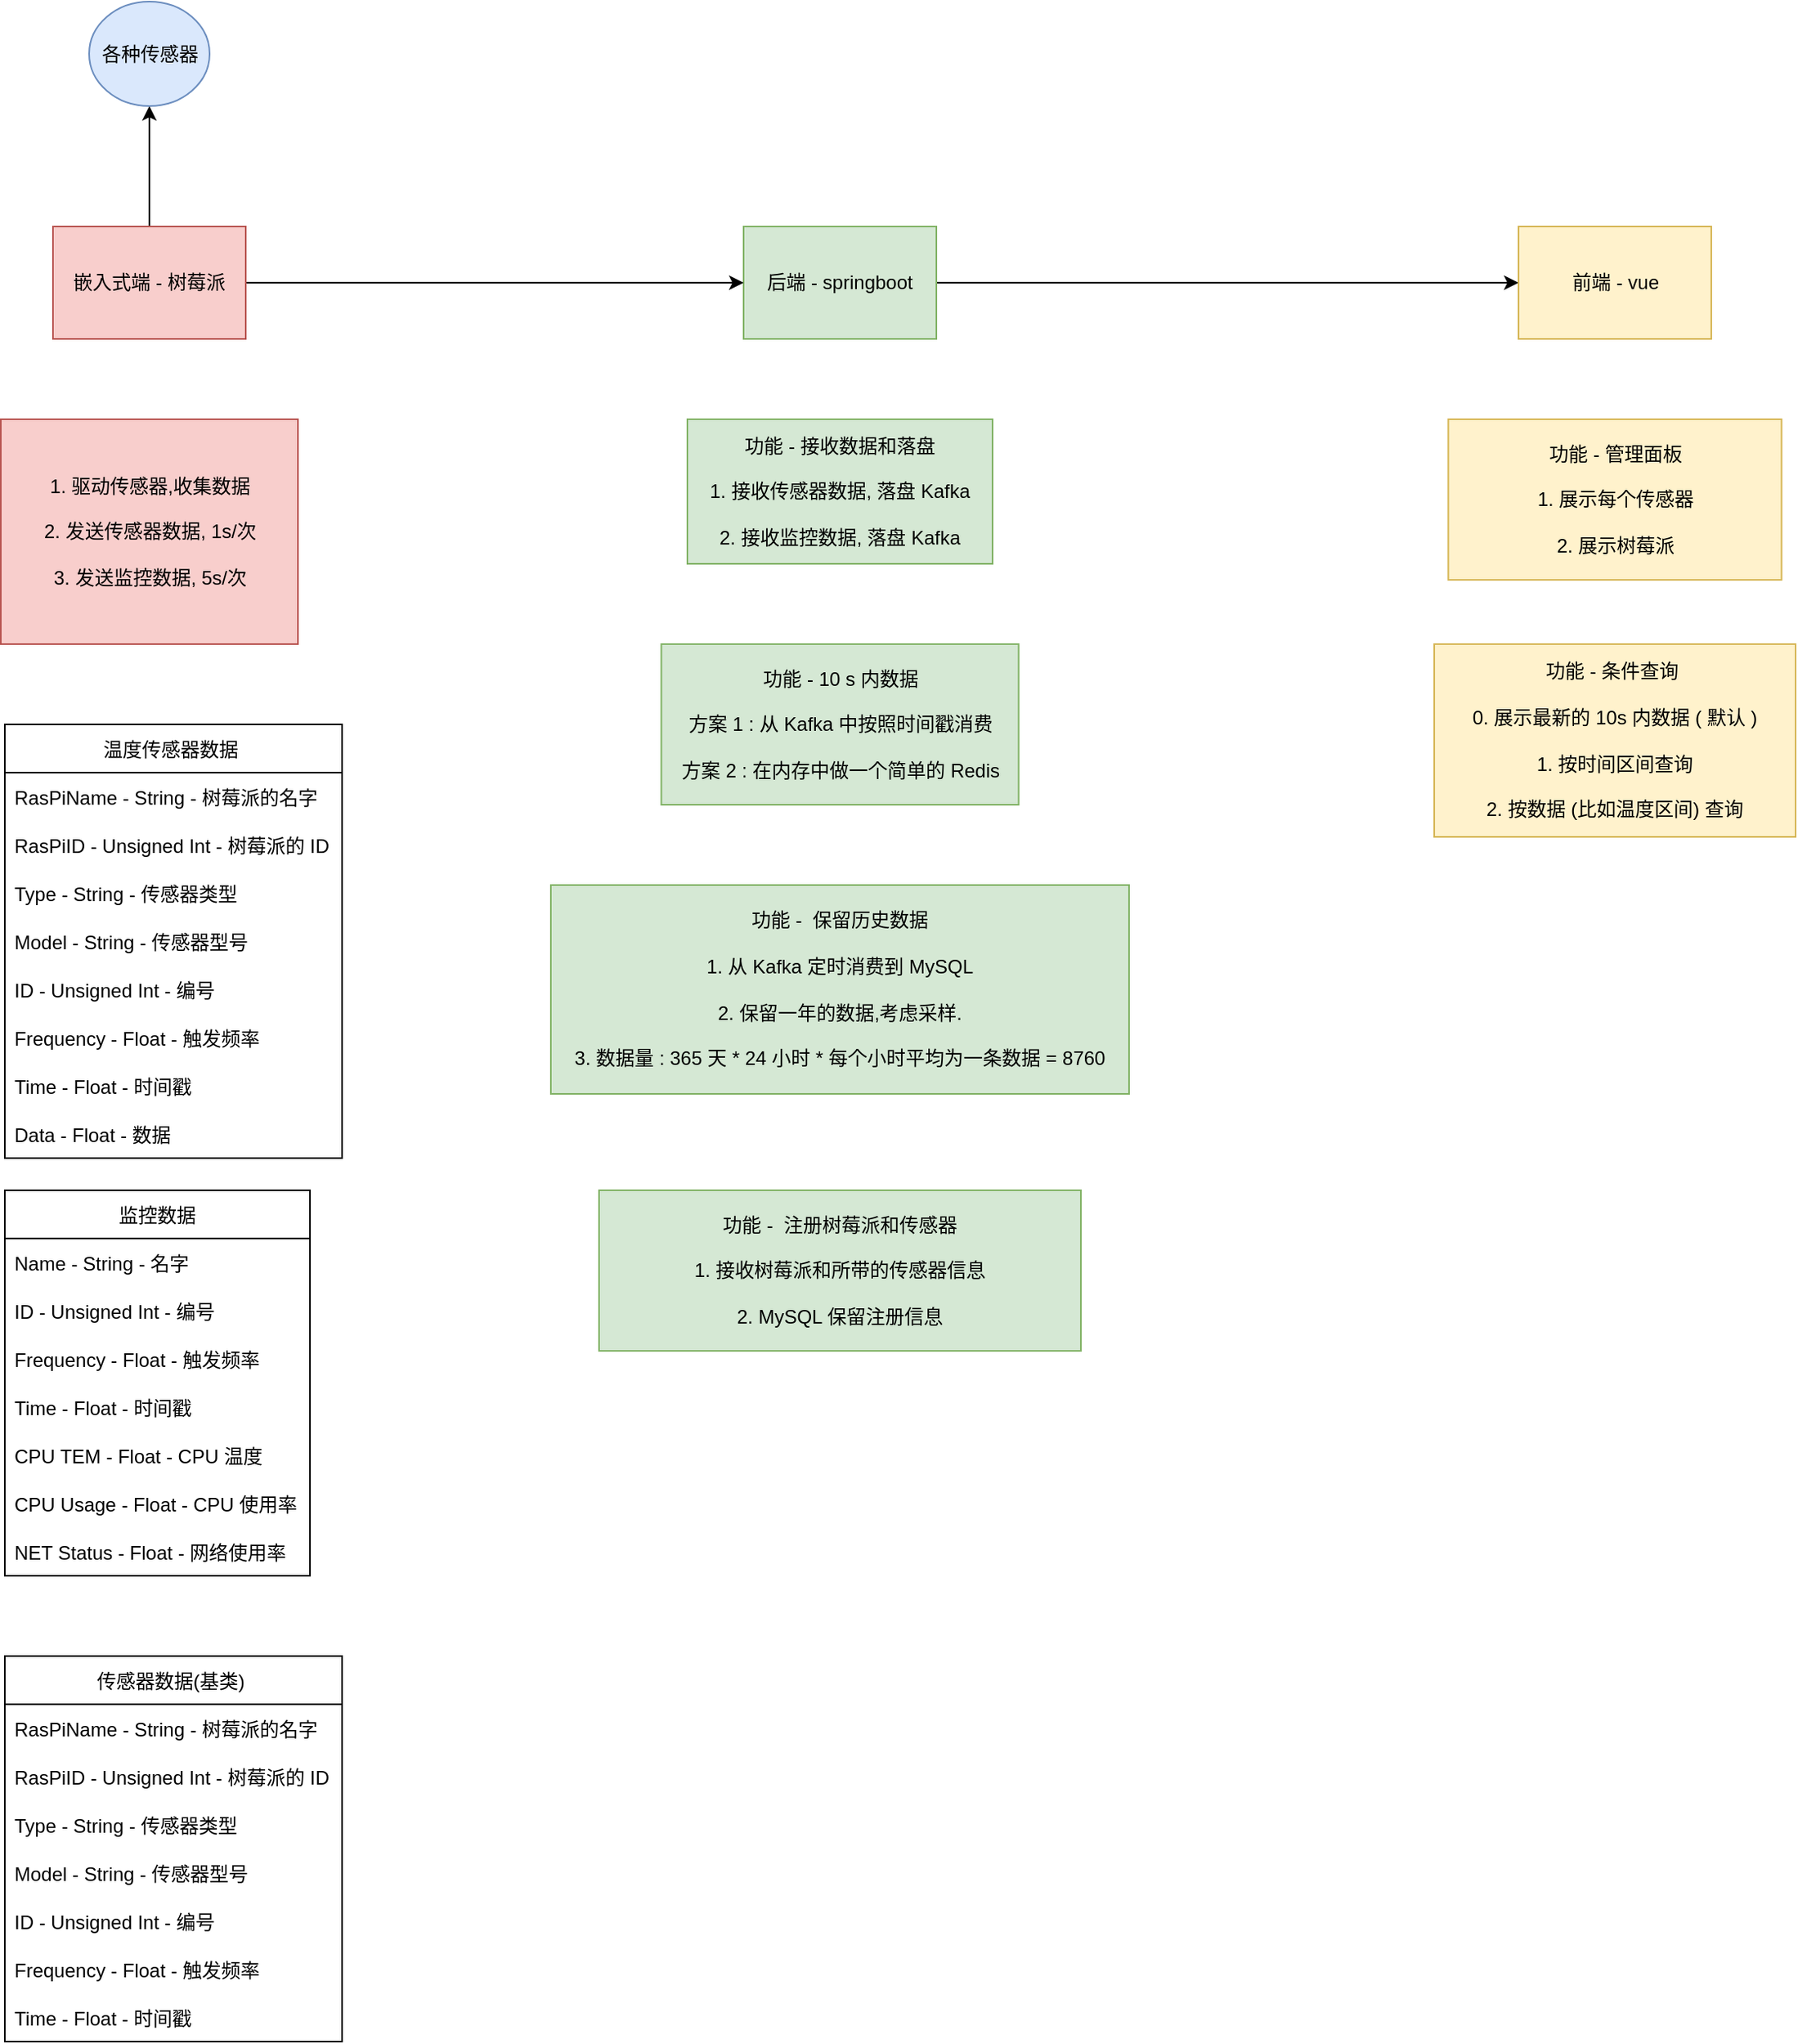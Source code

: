 <mxfile version="20.0.4" type="github">
  <diagram id="Cht4ok0Wk56tueQbOjkq" name="Page-1">
    <mxGraphModel dx="731" dy="428" grid="1" gridSize="10" guides="1" tooltips="1" connect="1" arrows="1" fold="1" page="1" pageScale="1" pageWidth="827" pageHeight="1169" math="0" shadow="0">
      <root>
        <mxCell id="0" />
        <mxCell id="1" parent="0" />
        <mxCell id="pxeNSs_42EhZOkFYyFny-7" value="" style="edgeStyle=orthogonalEdgeStyle;rounded=0;orthogonalLoop=1;jettySize=auto;html=1;" parent="1" source="9LxuOlLsE_SA18dy_-Iz-1" target="pxeNSs_42EhZOkFYyFny-6" edge="1">
          <mxGeometry relative="1" as="geometry" />
        </mxCell>
        <mxCell id="9LxuOlLsE_SA18dy_-Iz-1" value="后端 - springboot" style="rounded=0;whiteSpace=wrap;html=1;fillColor=#d5e8d4;strokeColor=#82b366;" parent="1" vertex="1">
          <mxGeometry x="470" y="200" width="120" height="70" as="geometry" />
        </mxCell>
        <mxCell id="pxeNSs_42EhZOkFYyFny-3" style="edgeStyle=orthogonalEdgeStyle;rounded=0;orthogonalLoop=1;jettySize=auto;html=1;" parent="1" source="pxeNSs_42EhZOkFYyFny-2" target="9LxuOlLsE_SA18dy_-Iz-1" edge="1">
          <mxGeometry relative="1" as="geometry" />
        </mxCell>
        <mxCell id="pxeNSs_42EhZOkFYyFny-5" value="" style="edgeStyle=orthogonalEdgeStyle;rounded=0;orthogonalLoop=1;jettySize=auto;html=1;" parent="1" source="pxeNSs_42EhZOkFYyFny-2" target="pxeNSs_42EhZOkFYyFny-4" edge="1">
          <mxGeometry relative="1" as="geometry" />
        </mxCell>
        <mxCell id="pxeNSs_42EhZOkFYyFny-2" value="嵌入式端 - 树莓派" style="rounded=0;whiteSpace=wrap;html=1;fillColor=#f8cecc;strokeColor=#b85450;" parent="1" vertex="1">
          <mxGeometry x="40" y="200" width="120" height="70" as="geometry" />
        </mxCell>
        <mxCell id="pxeNSs_42EhZOkFYyFny-4" value="各种传感器" style="ellipse;whiteSpace=wrap;html=1;fillColor=#dae8fc;strokeColor=#6c8ebf;rounded=0;" parent="1" vertex="1">
          <mxGeometry x="62.5" y="60" width="75" height="65" as="geometry" />
        </mxCell>
        <mxCell id="pxeNSs_42EhZOkFYyFny-6" value="前端 - vue" style="whiteSpace=wrap;html=1;fillColor=#fff2cc;strokeColor=#d6b656;rounded=0;" parent="1" vertex="1">
          <mxGeometry x="952.5" y="200" width="120" height="70" as="geometry" />
        </mxCell>
        <mxCell id="pxeNSs_42EhZOkFYyFny-8" value="1. 驱动传感器,收集数据&lt;br&gt;&lt;br&gt;2. 发送传感器数据, 1s/次&lt;br&gt;&lt;br&gt;3. 发送监控数据, 5s/次" style="rounded=0;whiteSpace=wrap;html=1;fillColor=#f8cecc;strokeColor=#b85450;" parent="1" vertex="1">
          <mxGeometry x="7.5" y="320" width="185" height="140" as="geometry" />
        </mxCell>
        <mxCell id="pxeNSs_42EhZOkFYyFny-13" value="功能 - 接收数据和落盘&lt;br&gt;&lt;br&gt;1. 接收传感器数据, 落盘 Kafka&lt;br&gt;&lt;br&gt;2. 接收监控数据, 落盘 Kafka" style="rounded=0;whiteSpace=wrap;html=1;fillColor=#d5e8d4;strokeColor=#82b366;" parent="1" vertex="1">
          <mxGeometry x="435" y="320" width="190" height="90" as="geometry" />
        </mxCell>
        <mxCell id="pxeNSs_42EhZOkFYyFny-15" value="功能 - 10 s 内数据&lt;br&gt;&lt;br&gt;方案 1 : 从 Kafka 中按照时间戳消费&lt;br&gt;&lt;br&gt;方案 2 : 在内存中做一个简单的 Redis" style="rounded=0;whiteSpace=wrap;html=1;fillColor=#d5e8d4;strokeColor=#82b366;" parent="1" vertex="1">
          <mxGeometry x="418.75" y="460" width="222.5" height="100" as="geometry" />
        </mxCell>
        <mxCell id="pxeNSs_42EhZOkFYyFny-16" value="功能 - 管理面板&lt;br&gt;&lt;br&gt;1. 展示每个传感器&lt;br&gt;&lt;br&gt;2. 展示树莓派" style="whiteSpace=wrap;html=1;fillColor=#fff2cc;strokeColor=#d6b656;rounded=0;" parent="1" vertex="1">
          <mxGeometry x="908.75" y="320" width="207.5" height="100" as="geometry" />
        </mxCell>
        <mxCell id="pxeNSs_42EhZOkFYyFny-17" value="功能 -&amp;nbsp; 保留历史数据&lt;br&gt;&lt;br&gt;1. 从 Kafka 定时消费到 MySQL&lt;br&gt;&lt;br&gt;2. 保留一年的数据,考虑采样.&lt;br&gt;&lt;br&gt;3. 数据量 : 365 天 * 24 小时 * 每个小时平均为一条数据 = 8760" style="rounded=0;whiteSpace=wrap;html=1;fillColor=#d5e8d4;strokeColor=#82b366;" parent="1" vertex="1">
          <mxGeometry x="350" y="610" width="360" height="130" as="geometry" />
        </mxCell>
        <mxCell id="pxeNSs_42EhZOkFYyFny-18" value="功能 - 条件查询&amp;nbsp;&lt;br&gt;&lt;br&gt;0. 展示最新的 10s 内数据 ( 默认 )&lt;br&gt;&lt;br&gt;1. 按时间区间查询&lt;br&gt;&lt;br&gt;2. 按数据 (比如温度区间) 查询" style="whiteSpace=wrap;html=1;fillColor=#fff2cc;strokeColor=#d6b656;rounded=0;" parent="1" vertex="1">
          <mxGeometry x="900" y="460" width="225" height="120" as="geometry" />
        </mxCell>
        <mxCell id="8SJZ8MJIFTa2VHCM2vhK-2" value="温度传感器数据 " style="swimlane;fontStyle=0;childLayout=stackLayout;horizontal=1;startSize=30;horizontalStack=0;resizeParent=1;resizeParentMax=0;resizeLast=0;collapsible=1;marginBottom=0;" parent="1" vertex="1">
          <mxGeometry x="10" y="510" width="210" height="270" as="geometry" />
        </mxCell>
        <mxCell id="ZInBEveiPSGArA7NyB_d-1" value="RasPiName - String - 树莓派的名字" style="text;strokeColor=none;fillColor=none;align=left;verticalAlign=middle;spacingLeft=4;spacingRight=4;overflow=hidden;points=[[0,0.5],[1,0.5]];portConstraint=eastwest;rotatable=0;" parent="8SJZ8MJIFTa2VHCM2vhK-2" vertex="1">
          <mxGeometry y="30" width="210" height="30" as="geometry" />
        </mxCell>
        <mxCell id="ZInBEveiPSGArA7NyB_d-2" value="RasPiID - Unsigned Int - 树莓派的 ID" style="text;strokeColor=none;fillColor=none;align=left;verticalAlign=middle;spacingLeft=4;spacingRight=4;overflow=hidden;points=[[0,0.5],[1,0.5]];portConstraint=eastwest;rotatable=0;" parent="8SJZ8MJIFTa2VHCM2vhK-2" vertex="1">
          <mxGeometry y="60" width="210" height="30" as="geometry" />
        </mxCell>
        <mxCell id="8SJZ8MJIFTa2VHCM2vhK-3" value="Type - String - 传感器类型" style="text;strokeColor=none;fillColor=none;align=left;verticalAlign=middle;spacingLeft=4;spacingRight=4;overflow=hidden;points=[[0,0.5],[1,0.5]];portConstraint=eastwest;rotatable=0;" parent="8SJZ8MJIFTa2VHCM2vhK-2" vertex="1">
          <mxGeometry y="90" width="210" height="30" as="geometry" />
        </mxCell>
        <mxCell id="ZInBEveiPSGArA7NyB_d-4" value="Model - String - 传感器型号" style="text;strokeColor=none;fillColor=none;align=left;verticalAlign=middle;spacingLeft=4;spacingRight=4;overflow=hidden;points=[[0,0.5],[1,0.5]];portConstraint=eastwest;rotatable=0;" parent="8SJZ8MJIFTa2VHCM2vhK-2" vertex="1">
          <mxGeometry y="120" width="210" height="30" as="geometry" />
        </mxCell>
        <mxCell id="8SJZ8MJIFTa2VHCM2vhK-4" value="ID - Unsigned Int - 编号" style="text;strokeColor=none;fillColor=none;align=left;verticalAlign=middle;spacingLeft=4;spacingRight=4;overflow=hidden;points=[[0,0.5],[1,0.5]];portConstraint=eastwest;rotatable=0;" parent="8SJZ8MJIFTa2VHCM2vhK-2" vertex="1">
          <mxGeometry y="150" width="210" height="30" as="geometry" />
        </mxCell>
        <mxCell id="iH4tQgb9thjOPp_46ZLu-1" value="Frequency - Float - 触发频率" style="text;strokeColor=none;fillColor=none;align=left;verticalAlign=middle;spacingLeft=4;spacingRight=4;overflow=hidden;points=[[0,0.5],[1,0.5]];portConstraint=eastwest;rotatable=0;" vertex="1" parent="8SJZ8MJIFTa2VHCM2vhK-2">
          <mxGeometry y="180" width="210" height="30" as="geometry" />
        </mxCell>
        <mxCell id="8SJZ8MJIFTa2VHCM2vhK-5" value="Time - Float - 时间戳" style="text;strokeColor=none;fillColor=none;align=left;verticalAlign=middle;spacingLeft=4;spacingRight=4;overflow=hidden;points=[[0,0.5],[1,0.5]];portConstraint=eastwest;rotatable=0;" parent="8SJZ8MJIFTa2VHCM2vhK-2" vertex="1">
          <mxGeometry y="210" width="210" height="30" as="geometry" />
        </mxCell>
        <mxCell id="8SJZ8MJIFTa2VHCM2vhK-6" value="Data - Float - 数据" style="text;strokeColor=none;fillColor=none;align=left;verticalAlign=middle;spacingLeft=4;spacingRight=4;overflow=hidden;points=[[0,0.5],[1,0.5]];portConstraint=eastwest;rotatable=0;" parent="8SJZ8MJIFTa2VHCM2vhK-2" vertex="1">
          <mxGeometry y="240" width="210" height="30" as="geometry" />
        </mxCell>
        <mxCell id="8SJZ8MJIFTa2VHCM2vhK-7" value="监控数据" style="swimlane;fontStyle=0;childLayout=stackLayout;horizontal=1;startSize=30;horizontalStack=0;resizeParent=1;resizeParentMax=0;resizeLast=0;collapsible=1;marginBottom=0;" parent="1" vertex="1">
          <mxGeometry x="10" y="800" width="190" height="240" as="geometry" />
        </mxCell>
        <mxCell id="cNASxXU_QPt22wFQ8tFG-1" value="Name - String - 名字" style="text;strokeColor=none;fillColor=none;align=left;verticalAlign=middle;spacingLeft=4;spacingRight=4;overflow=hidden;points=[[0,0.5],[1,0.5]];portConstraint=eastwest;rotatable=0;" parent="8SJZ8MJIFTa2VHCM2vhK-7" vertex="1">
          <mxGeometry y="30" width="190" height="30" as="geometry" />
        </mxCell>
        <mxCell id="8SJZ8MJIFTa2VHCM2vhK-8" value="ID - Unsigned Int - 编号" style="text;strokeColor=none;fillColor=none;align=left;verticalAlign=middle;spacingLeft=4;spacingRight=4;overflow=hidden;points=[[0,0.5],[1,0.5]];portConstraint=eastwest;rotatable=0;" parent="8SJZ8MJIFTa2VHCM2vhK-7" vertex="1">
          <mxGeometry y="60" width="190" height="30" as="geometry" />
        </mxCell>
        <mxCell id="iH4tQgb9thjOPp_46ZLu-2" value="Frequency - Float - 触发频率" style="text;strokeColor=none;fillColor=none;align=left;verticalAlign=middle;spacingLeft=4;spacingRight=4;overflow=hidden;points=[[0,0.5],[1,0.5]];portConstraint=eastwest;rotatable=0;" vertex="1" parent="8SJZ8MJIFTa2VHCM2vhK-7">
          <mxGeometry y="90" width="190" height="30" as="geometry" />
        </mxCell>
        <mxCell id="8SJZ8MJIFTa2VHCM2vhK-9" value="Time - Float - 时间戳" style="text;strokeColor=none;fillColor=none;align=left;verticalAlign=middle;spacingLeft=4;spacingRight=4;overflow=hidden;points=[[0,0.5],[1,0.5]];portConstraint=eastwest;rotatable=0;" parent="8SJZ8MJIFTa2VHCM2vhK-7" vertex="1">
          <mxGeometry y="120" width="190" height="30" as="geometry" />
        </mxCell>
        <mxCell id="8SJZ8MJIFTa2VHCM2vhK-11" value="CPU TEM - Float - CPU 温度" style="text;strokeColor=none;fillColor=none;align=left;verticalAlign=middle;spacingLeft=4;spacingRight=4;overflow=hidden;points=[[0,0.5],[1,0.5]];portConstraint=eastwest;rotatable=0;" parent="8SJZ8MJIFTa2VHCM2vhK-7" vertex="1">
          <mxGeometry y="150" width="190" height="30" as="geometry" />
        </mxCell>
        <mxCell id="8SJZ8MJIFTa2VHCM2vhK-12" value="CPU Usage - Float - CPU 使用率" style="text;strokeColor=none;fillColor=none;align=left;verticalAlign=middle;spacingLeft=4;spacingRight=4;overflow=hidden;points=[[0,0.5],[1,0.5]];portConstraint=eastwest;rotatable=0;" parent="8SJZ8MJIFTa2VHCM2vhK-7" vertex="1">
          <mxGeometry y="180" width="190" height="30" as="geometry" />
        </mxCell>
        <mxCell id="8SJZ8MJIFTa2VHCM2vhK-13" value="NET Status - Float - 网络使用率" style="text;strokeColor=none;fillColor=none;align=left;verticalAlign=middle;spacingLeft=4;spacingRight=4;overflow=hidden;points=[[0,0.5],[1,0.5]];portConstraint=eastwest;rotatable=0;" parent="8SJZ8MJIFTa2VHCM2vhK-7" vertex="1">
          <mxGeometry y="210" width="190" height="30" as="geometry" />
        </mxCell>
        <mxCell id="ZInBEveiPSGArA7NyB_d-3" value="功能 -&amp;nbsp; 注册树莓派和传感器&lt;br&gt;&lt;br&gt;1. 接收树莓派和所带的传感器信息&lt;br&gt;&lt;br&gt;2. MySQL 保留注册信息" style="rounded=0;whiteSpace=wrap;html=1;fillColor=#d5e8d4;strokeColor=#82b366;" parent="1" vertex="1">
          <mxGeometry x="380" y="800" width="300" height="100" as="geometry" />
        </mxCell>
        <mxCell id="iH4tQgb9thjOPp_46ZLu-3" value="传感器数据(基类) " style="swimlane;fontStyle=0;childLayout=stackLayout;horizontal=1;startSize=30;horizontalStack=0;resizeParent=1;resizeParentMax=0;resizeLast=0;collapsible=1;marginBottom=0;" vertex="1" parent="1">
          <mxGeometry x="10" y="1090" width="210" height="240" as="geometry" />
        </mxCell>
        <mxCell id="iH4tQgb9thjOPp_46ZLu-4" value="RasPiName - String - 树莓派的名字" style="text;strokeColor=none;fillColor=none;align=left;verticalAlign=middle;spacingLeft=4;spacingRight=4;overflow=hidden;points=[[0,0.5],[1,0.5]];portConstraint=eastwest;rotatable=0;" vertex="1" parent="iH4tQgb9thjOPp_46ZLu-3">
          <mxGeometry y="30" width="210" height="30" as="geometry" />
        </mxCell>
        <mxCell id="iH4tQgb9thjOPp_46ZLu-5" value="RasPiID - Unsigned Int - 树莓派的 ID" style="text;strokeColor=none;fillColor=none;align=left;verticalAlign=middle;spacingLeft=4;spacingRight=4;overflow=hidden;points=[[0,0.5],[1,0.5]];portConstraint=eastwest;rotatable=0;" vertex="1" parent="iH4tQgb9thjOPp_46ZLu-3">
          <mxGeometry y="60" width="210" height="30" as="geometry" />
        </mxCell>
        <mxCell id="iH4tQgb9thjOPp_46ZLu-6" value="Type - String - 传感器类型" style="text;strokeColor=none;fillColor=none;align=left;verticalAlign=middle;spacingLeft=4;spacingRight=4;overflow=hidden;points=[[0,0.5],[1,0.5]];portConstraint=eastwest;rotatable=0;" vertex="1" parent="iH4tQgb9thjOPp_46ZLu-3">
          <mxGeometry y="90" width="210" height="30" as="geometry" />
        </mxCell>
        <mxCell id="iH4tQgb9thjOPp_46ZLu-7" value="Model - String - 传感器型号" style="text;strokeColor=none;fillColor=none;align=left;verticalAlign=middle;spacingLeft=4;spacingRight=4;overflow=hidden;points=[[0,0.5],[1,0.5]];portConstraint=eastwest;rotatable=0;" vertex="1" parent="iH4tQgb9thjOPp_46ZLu-3">
          <mxGeometry y="120" width="210" height="30" as="geometry" />
        </mxCell>
        <mxCell id="iH4tQgb9thjOPp_46ZLu-8" value="ID - Unsigned Int - 编号" style="text;strokeColor=none;fillColor=none;align=left;verticalAlign=middle;spacingLeft=4;spacingRight=4;overflow=hidden;points=[[0,0.5],[1,0.5]];portConstraint=eastwest;rotatable=0;" vertex="1" parent="iH4tQgb9thjOPp_46ZLu-3">
          <mxGeometry y="150" width="210" height="30" as="geometry" />
        </mxCell>
        <mxCell id="iH4tQgb9thjOPp_46ZLu-9" value="Frequency - Float - 触发频率" style="text;strokeColor=none;fillColor=none;align=left;verticalAlign=middle;spacingLeft=4;spacingRight=4;overflow=hidden;points=[[0,0.5],[1,0.5]];portConstraint=eastwest;rotatable=0;" vertex="1" parent="iH4tQgb9thjOPp_46ZLu-3">
          <mxGeometry y="180" width="210" height="30" as="geometry" />
        </mxCell>
        <mxCell id="iH4tQgb9thjOPp_46ZLu-10" value="Time - Float - 时间戳" style="text;strokeColor=none;fillColor=none;align=left;verticalAlign=middle;spacingLeft=4;spacingRight=4;overflow=hidden;points=[[0,0.5],[1,0.5]];portConstraint=eastwest;rotatable=0;" vertex="1" parent="iH4tQgb9thjOPp_46ZLu-3">
          <mxGeometry y="210" width="210" height="30" as="geometry" />
        </mxCell>
      </root>
    </mxGraphModel>
  </diagram>
</mxfile>
